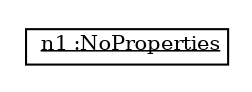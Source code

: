 graph ObjectDiagram {
   node [shape = none, fontsize = 10];
   edge [fontsize = 10];
   compound=true;

n1 [label=<<table border='0' cellborder='1' cellspacing='0'> <tr> <td> <u>n1 :NoProperties</u></td></tr></table>>];

}
